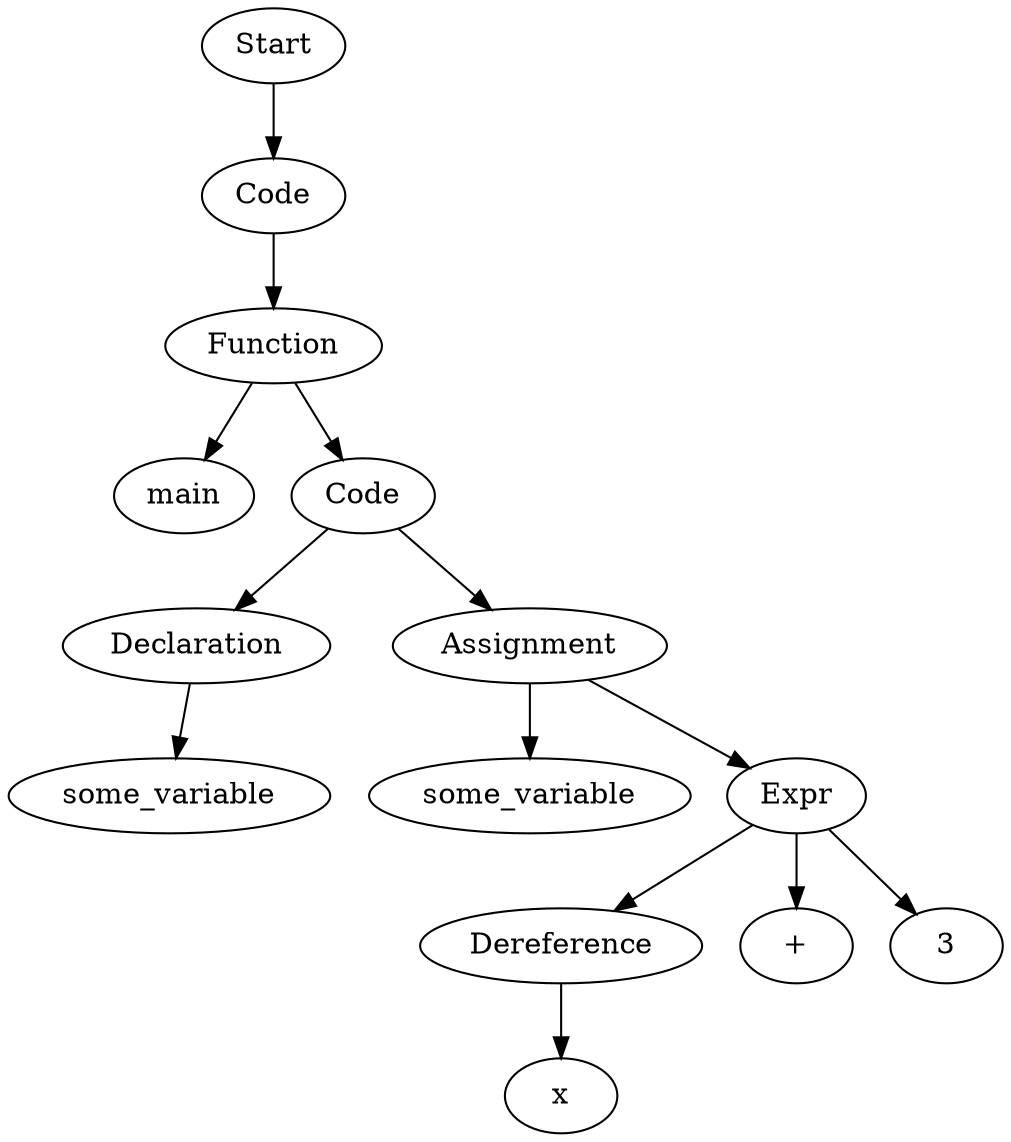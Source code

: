 digraph AST {
  "134272668367600" [label="Start"];
  "134272668367600" -> "134272668368176";
  "134272668368176" [label="Code"];
  "134272668368176" -> "134272668368032";
  "134272668368032" [label="Function"];
  "134272668368032" -> "134272668365056";
  "134272668368032" -> "134272668364624";
  "134272668365056" [label="main"];
  "134272668364624" [label="Code"];
  "134272668364624" -> "134272668366928";
  "134272668364624" -> "134272668364432";
  "134272668366928" [label="Declaration"];
  "134272668366928" -> "134272668365968";
  "134272668365968" [label="some_variable"];
  "134272668364432" [label="Assignment"];
  "134272668364432" -> "134272668365488";
  "134272668364432" -> "134272668366448";
  "134272668365488" [label="some_variable"];
  "134272668366448" [label="Expr"];
  "134272668366448" -> "134272668354784";
  "134272668366448" -> "134272668366064";
  "134272668366448" -> "134272668363664";
  "134272668354784" [label="Dereference"];
  "134272668354784" -> "134272668356704";
  "134272668356704" [label="x"];
  "134272668366064" [label="+"];
  "134272668363664" [label="3"];
}
